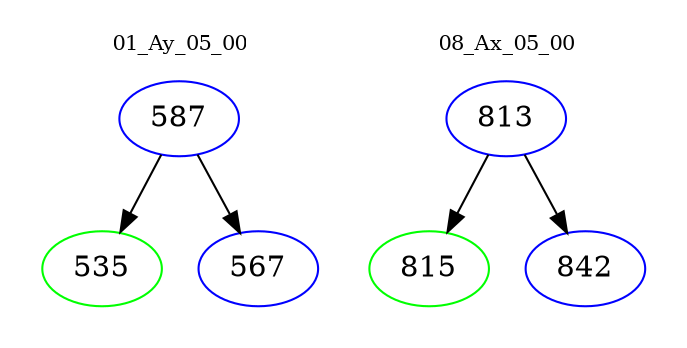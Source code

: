 digraph{
subgraph cluster_0 {
color = white
label = "01_Ay_05_00";
fontsize=10;
T0_587 [label="587", color="blue"]
T0_587 -> T0_535 [color="black"]
T0_535 [label="535", color="green"]
T0_587 -> T0_567 [color="black"]
T0_567 [label="567", color="blue"]
}
subgraph cluster_1 {
color = white
label = "08_Ax_05_00";
fontsize=10;
T1_813 [label="813", color="blue"]
T1_813 -> T1_815 [color="black"]
T1_815 [label="815", color="green"]
T1_813 -> T1_842 [color="black"]
T1_842 [label="842", color="blue"]
}
}

